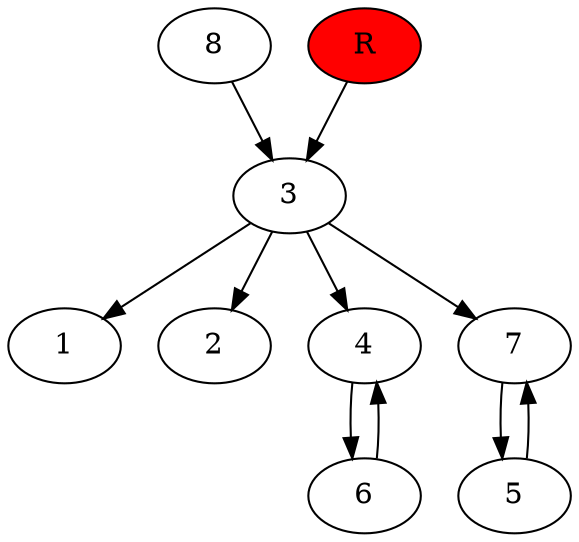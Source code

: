digraph prb16797 {
	1
	2
	3
	4
	5
	6
	7
	8
	R [fillcolor="#ff0000" style=filled]
	3 -> 1
	3 -> 2
	3 -> 4
	3 -> 7
	4 -> 6
	5 -> 7
	6 -> 4
	7 -> 5
	8 -> 3
	R -> 3
}
